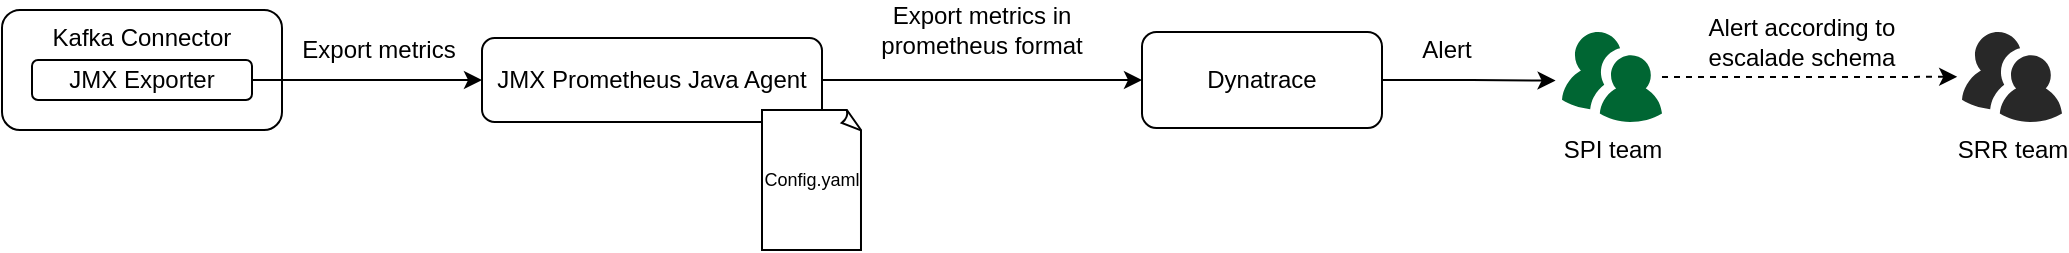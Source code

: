 <mxfile version="21.1.4" type="github">
  <diagram name="Page-1" id="O5JiAekVzFDAA72kUoiu">
    <mxGraphModel dx="1050" dy="549" grid="1" gridSize="10" guides="1" tooltips="1" connect="1" arrows="1" fold="1" page="1" pageScale="1" pageWidth="827" pageHeight="1169" math="0" shadow="0">
      <root>
        <mxCell id="0" />
        <mxCell id="1" parent="0" />
        <mxCell id="0szps2cwnZ2YXnYRJMF6-1" value="Kafka Connector" style="rounded=1;whiteSpace=wrap;html=1;align=center;verticalAlign=top;" vertex="1" parent="1">
          <mxGeometry x="30" y="130" width="140" height="60" as="geometry" />
        </mxCell>
        <mxCell id="0szps2cwnZ2YXnYRJMF6-2" style="edgeStyle=orthogonalEdgeStyle;rounded=0;orthogonalLoop=1;jettySize=auto;html=1;" edge="1" parent="1" source="0szps2cwnZ2YXnYRJMF6-3" target="0szps2cwnZ2YXnYRJMF6-5">
          <mxGeometry relative="1" as="geometry" />
        </mxCell>
        <mxCell id="0szps2cwnZ2YXnYRJMF6-3" value="JMX Exporter" style="rounded=1;whiteSpace=wrap;html=1;" vertex="1" parent="1">
          <mxGeometry x="45" y="155" width="110" height="20" as="geometry" />
        </mxCell>
        <mxCell id="0szps2cwnZ2YXnYRJMF6-4" style="edgeStyle=orthogonalEdgeStyle;rounded=0;orthogonalLoop=1;jettySize=auto;html=1;" edge="1" parent="1" source="0szps2cwnZ2YXnYRJMF6-5" target="0szps2cwnZ2YXnYRJMF6-7">
          <mxGeometry relative="1" as="geometry" />
        </mxCell>
        <mxCell id="0szps2cwnZ2YXnYRJMF6-5" value="JMX Prometheus Java Agent" style="rounded=1;whiteSpace=wrap;html=1;" vertex="1" parent="1">
          <mxGeometry x="270" y="144" width="170" height="42" as="geometry" />
        </mxCell>
        <mxCell id="0szps2cwnZ2YXnYRJMF6-15" style="edgeStyle=orthogonalEdgeStyle;rounded=0;orthogonalLoop=1;jettySize=auto;html=1;entryX=-0.064;entryY=0.54;entryDx=0;entryDy=0;entryPerimeter=0;" edge="1" parent="1" source="0szps2cwnZ2YXnYRJMF6-7" target="0szps2cwnZ2YXnYRJMF6-14">
          <mxGeometry relative="1" as="geometry" />
        </mxCell>
        <mxCell id="0szps2cwnZ2YXnYRJMF6-7" value="Dynatrace" style="rounded=1;whiteSpace=wrap;html=1;" vertex="1" parent="1">
          <mxGeometry x="600" y="141" width="120" height="48" as="geometry" />
        </mxCell>
        <mxCell id="0szps2cwnZ2YXnYRJMF6-8" value="Config.yaml" style="whiteSpace=wrap;html=1;shape=mxgraph.basic.document;fillColor=default;fontSize=9;" vertex="1" parent="1">
          <mxGeometry x="410" y="180" width="50" height="70" as="geometry" />
        </mxCell>
        <mxCell id="0szps2cwnZ2YXnYRJMF6-9" value="Export metrics" style="text;html=1;align=center;verticalAlign=middle;resizable=0;points=[];autosize=1;strokeColor=none;fillColor=none;" vertex="1" parent="1">
          <mxGeometry x="168" y="135" width="100" height="30" as="geometry" />
        </mxCell>
        <mxCell id="0szps2cwnZ2YXnYRJMF6-11" value="SRR team" style="verticalLabelPosition=bottom;sketch=0;html=1;fillColor=#282828;strokeColor=none;verticalAlign=top;pointerEvents=1;align=center;shape=mxgraph.cisco_safe.people_places_things_icons.icon9;" vertex="1" parent="1">
          <mxGeometry x="1010" y="141" width="50" height="45" as="geometry" />
        </mxCell>
        <mxCell id="0szps2cwnZ2YXnYRJMF6-12" value="Alert" style="text;html=1;align=center;verticalAlign=middle;resizable=0;points=[];autosize=1;strokeColor=none;fillColor=none;" vertex="1" parent="1">
          <mxGeometry x="730" y="137" width="43" height="26" as="geometry" />
        </mxCell>
        <mxCell id="0szps2cwnZ2YXnYRJMF6-13" value="Export metrics in prometheus format" style="text;html=1;strokeColor=none;fillColor=none;align=center;verticalAlign=middle;whiteSpace=wrap;rounded=0;" vertex="1" parent="1">
          <mxGeometry x="450" y="125" width="140" height="30" as="geometry" />
        </mxCell>
        <mxCell id="0szps2cwnZ2YXnYRJMF6-16" style="edgeStyle=orthogonalEdgeStyle;rounded=0;orthogonalLoop=1;jettySize=auto;html=1;entryX=-0.048;entryY=0.498;entryDx=0;entryDy=0;entryPerimeter=0;dashed=1;" edge="1" parent="1" source="0szps2cwnZ2YXnYRJMF6-14" target="0szps2cwnZ2YXnYRJMF6-11">
          <mxGeometry relative="1" as="geometry" />
        </mxCell>
        <mxCell id="0szps2cwnZ2YXnYRJMF6-14" value="SPI team" style="verticalLabelPosition=bottom;sketch=0;html=1;fillColor=#006633;strokeColor=#82b366;verticalAlign=top;pointerEvents=1;align=center;shape=mxgraph.cisco_safe.people_places_things_icons.icon9;" vertex="1" parent="1">
          <mxGeometry x="810" y="141" width="50" height="45" as="geometry" />
        </mxCell>
        <mxCell id="0szps2cwnZ2YXnYRJMF6-19" value="Alert according to escalade schema" style="text;html=1;strokeColor=none;fillColor=none;align=center;verticalAlign=middle;whiteSpace=wrap;rounded=0;" vertex="1" parent="1">
          <mxGeometry x="860" y="131" width="140" height="30" as="geometry" />
        </mxCell>
      </root>
    </mxGraphModel>
  </diagram>
</mxfile>
